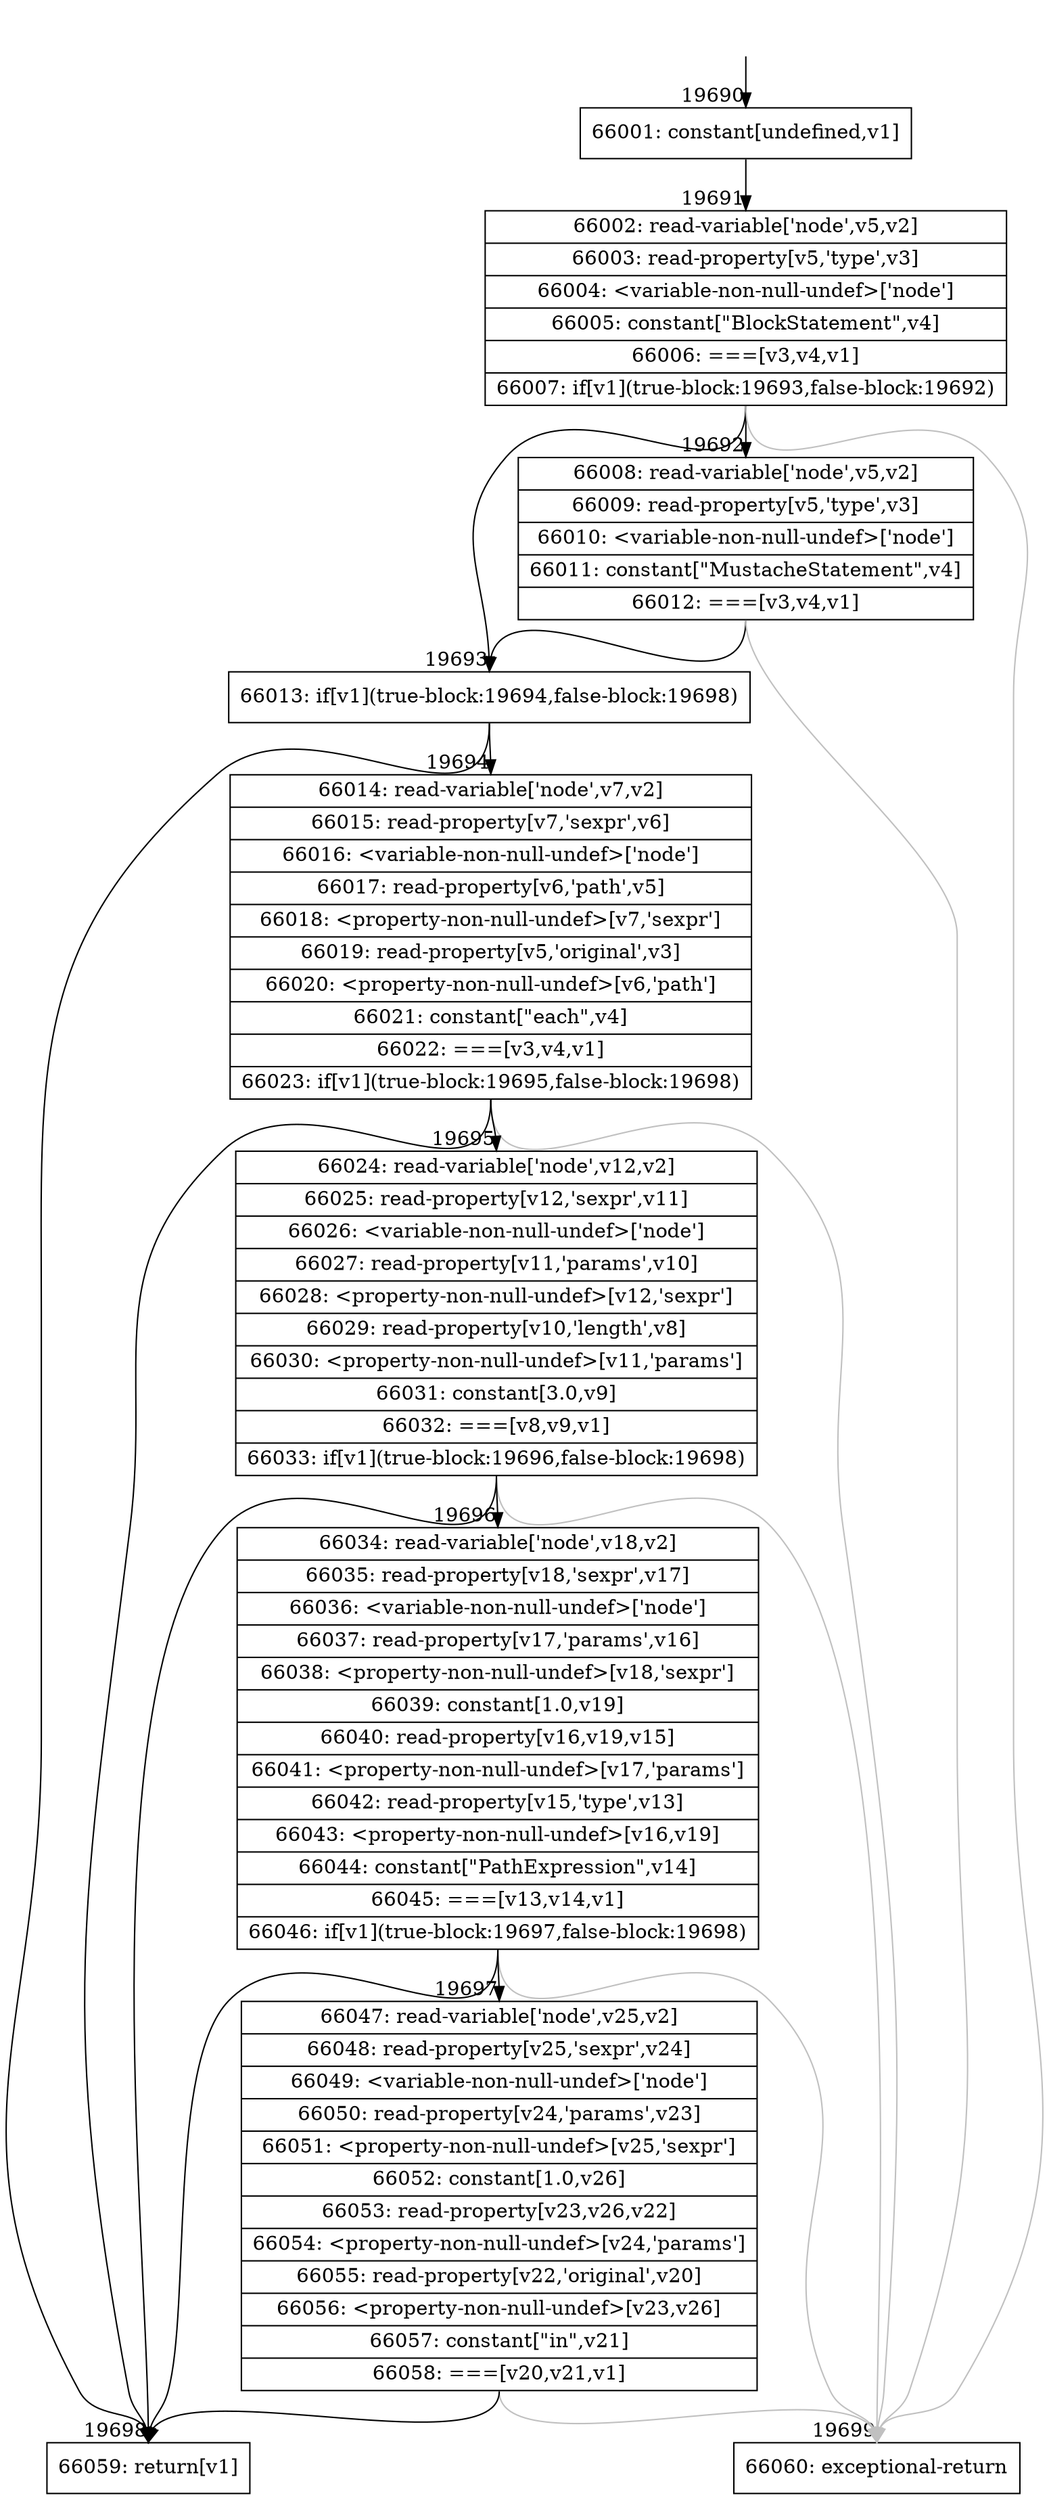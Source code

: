 digraph {
rankdir="TD"
BB_entry1697[shape=none,label=""];
BB_entry1697 -> BB19690 [tailport=s, headport=n, headlabel="    19690"]
BB19690 [shape=record label="{66001: constant[undefined,v1]}" ] 
BB19690 -> BB19691 [tailport=s, headport=n, headlabel="      19691"]
BB19691 [shape=record label="{66002: read-variable['node',v5,v2]|66003: read-property[v5,'type',v3]|66004: \<variable-non-null-undef\>['node']|66005: constant[\"BlockStatement\",v4]|66006: ===[v3,v4,v1]|66007: if[v1](true-block:19693,false-block:19692)}" ] 
BB19691 -> BB19693 [tailport=s, headport=n, headlabel="      19693"]
BB19691 -> BB19692 [tailport=s, headport=n, headlabel="      19692"]
BB19691 -> BB19699 [tailport=s, headport=n, color=gray, headlabel="      19699"]
BB19692 [shape=record label="{66008: read-variable['node',v5,v2]|66009: read-property[v5,'type',v3]|66010: \<variable-non-null-undef\>['node']|66011: constant[\"MustacheStatement\",v4]|66012: ===[v3,v4,v1]}" ] 
BB19692 -> BB19693 [tailport=s, headport=n]
BB19692 -> BB19699 [tailport=s, headport=n, color=gray]
BB19693 [shape=record label="{66013: if[v1](true-block:19694,false-block:19698)}" ] 
BB19693 -> BB19698 [tailport=s, headport=n, headlabel="      19698"]
BB19693 -> BB19694 [tailport=s, headport=n, headlabel="      19694"]
BB19694 [shape=record label="{66014: read-variable['node',v7,v2]|66015: read-property[v7,'sexpr',v6]|66016: \<variable-non-null-undef\>['node']|66017: read-property[v6,'path',v5]|66018: \<property-non-null-undef\>[v7,'sexpr']|66019: read-property[v5,'original',v3]|66020: \<property-non-null-undef\>[v6,'path']|66021: constant[\"each\",v4]|66022: ===[v3,v4,v1]|66023: if[v1](true-block:19695,false-block:19698)}" ] 
BB19694 -> BB19698 [tailport=s, headport=n]
BB19694 -> BB19695 [tailport=s, headport=n, headlabel="      19695"]
BB19694 -> BB19699 [tailport=s, headport=n, color=gray]
BB19695 [shape=record label="{66024: read-variable['node',v12,v2]|66025: read-property[v12,'sexpr',v11]|66026: \<variable-non-null-undef\>['node']|66027: read-property[v11,'params',v10]|66028: \<property-non-null-undef\>[v12,'sexpr']|66029: read-property[v10,'length',v8]|66030: \<property-non-null-undef\>[v11,'params']|66031: constant[3.0,v9]|66032: ===[v8,v9,v1]|66033: if[v1](true-block:19696,false-block:19698)}" ] 
BB19695 -> BB19698 [tailport=s, headport=n]
BB19695 -> BB19696 [tailport=s, headport=n, headlabel="      19696"]
BB19695 -> BB19699 [tailport=s, headport=n, color=gray]
BB19696 [shape=record label="{66034: read-variable['node',v18,v2]|66035: read-property[v18,'sexpr',v17]|66036: \<variable-non-null-undef\>['node']|66037: read-property[v17,'params',v16]|66038: \<property-non-null-undef\>[v18,'sexpr']|66039: constant[1.0,v19]|66040: read-property[v16,v19,v15]|66041: \<property-non-null-undef\>[v17,'params']|66042: read-property[v15,'type',v13]|66043: \<property-non-null-undef\>[v16,v19]|66044: constant[\"PathExpression\",v14]|66045: ===[v13,v14,v1]|66046: if[v1](true-block:19697,false-block:19698)}" ] 
BB19696 -> BB19698 [tailport=s, headport=n]
BB19696 -> BB19697 [tailport=s, headport=n, headlabel="      19697"]
BB19696 -> BB19699 [tailport=s, headport=n, color=gray]
BB19697 [shape=record label="{66047: read-variable['node',v25,v2]|66048: read-property[v25,'sexpr',v24]|66049: \<variable-non-null-undef\>['node']|66050: read-property[v24,'params',v23]|66051: \<property-non-null-undef\>[v25,'sexpr']|66052: constant[1.0,v26]|66053: read-property[v23,v26,v22]|66054: \<property-non-null-undef\>[v24,'params']|66055: read-property[v22,'original',v20]|66056: \<property-non-null-undef\>[v23,v26]|66057: constant[\"in\",v21]|66058: ===[v20,v21,v1]}" ] 
BB19697 -> BB19698 [tailport=s, headport=n]
BB19697 -> BB19699 [tailport=s, headport=n, color=gray]
BB19698 [shape=record label="{66059: return[v1]}" ] 
BB19699 [shape=record label="{66060: exceptional-return}" ] 
//#$~ 36819
}
